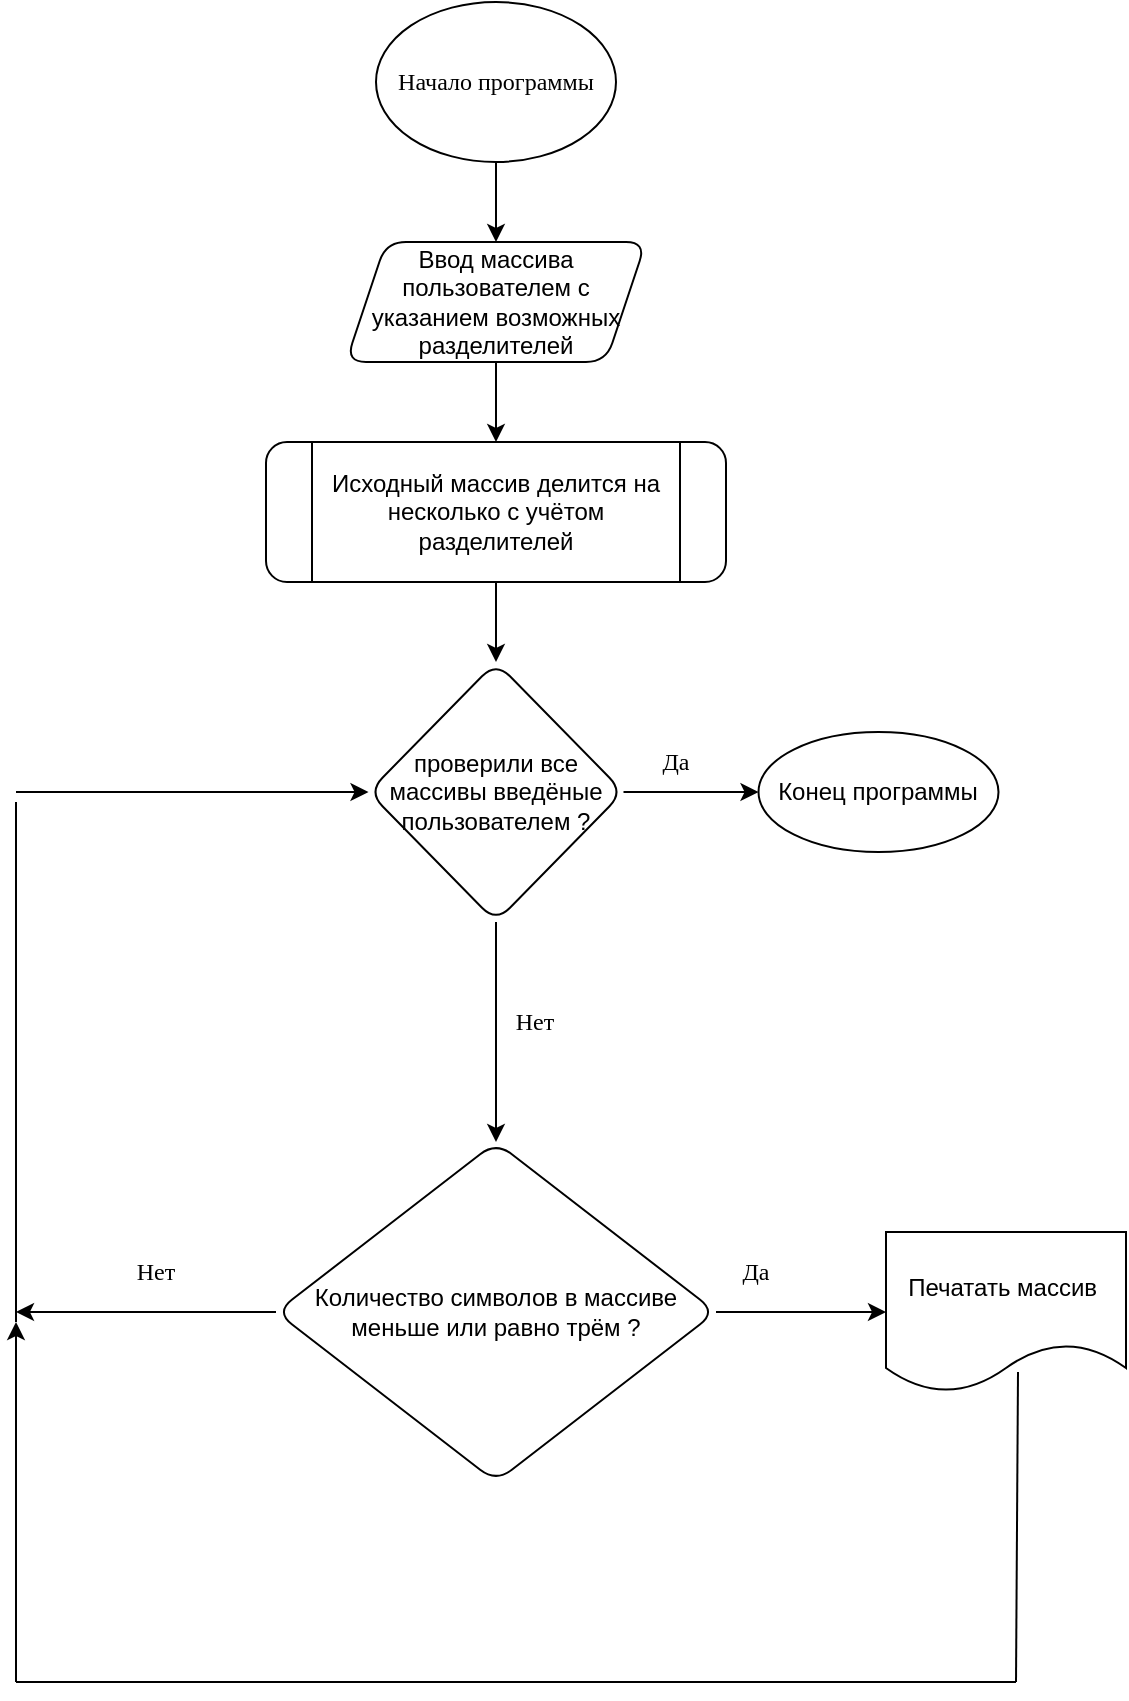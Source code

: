 <mxfile>
    <diagram id="aclesktcybqLJiqGBu_y" name="Страница 1">
        <mxGraphModel dx="1049" dy="345" grid="1" gridSize="10" guides="1" tooltips="1" connect="1" arrows="1" fold="1" page="1" pageScale="1" pageWidth="827" pageHeight="1169" math="0" shadow="0">
            <root>
                <mxCell id="0"/>
                <mxCell id="1" parent="0"/>
                <mxCell id="6" value="" style="edgeStyle=none;html=1;fontFamily=Verdana;fontSize=14;" edge="1" parent="1" source="3" target="5">
                    <mxGeometry relative="1" as="geometry"/>
                </mxCell>
                <mxCell id="3" value="Ввод массива пользователем с указанием возможных разделителей" style="shape=parallelogram;perimeter=parallelogramPerimeter;whiteSpace=wrap;html=1;fixedSize=1;rounded=1;" vertex="1" parent="1">
                    <mxGeometry x="245" y="120" width="150" height="60" as="geometry"/>
                </mxCell>
                <mxCell id="9" value="" style="edgeStyle=none;html=1;fontFamily=Verdana;fontSize=14;" edge="1" parent="1" source="5" target="8">
                    <mxGeometry relative="1" as="geometry"/>
                </mxCell>
                <mxCell id="5" value="Исходный массив делится на несколько с учётом разделителей" style="shape=process;whiteSpace=wrap;html=1;backgroundOutline=1;rounded=1;" vertex="1" parent="1">
                    <mxGeometry x="205" y="220" width="230" height="70" as="geometry"/>
                </mxCell>
                <mxCell id="15" value="" style="edgeStyle=none;html=1;fontFamily=Verdana;fontSize=12;" edge="1" parent="1" source="8" target="14">
                    <mxGeometry relative="1" as="geometry"/>
                </mxCell>
                <mxCell id="18" value="" style="edgeStyle=none;html=1;fontFamily=Verdana;fontSize=12;" edge="1" parent="1" source="8" target="17">
                    <mxGeometry relative="1" as="geometry"/>
                </mxCell>
                <mxCell id="8" value="проверили все массивы введёные пользователем ?" style="rhombus;whiteSpace=wrap;html=1;rounded=1;" vertex="1" parent="1">
                    <mxGeometry x="256.25" y="330" width="127.5" height="130" as="geometry"/>
                </mxCell>
                <mxCell id="13" value="" style="edgeStyle=none;html=1;fontFamily=Verdana;fontSize=14;" edge="1" parent="1" source="12" target="3">
                    <mxGeometry relative="1" as="geometry"/>
                </mxCell>
                <mxCell id="12" value="&lt;font style=&quot;font-size: 12px&quot;&gt;Начало программы&lt;/font&gt;" style="ellipse;whiteSpace=wrap;html=1;fontFamily=Verdana;fontSize=14;" vertex="1" parent="1">
                    <mxGeometry x="260" width="120" height="80" as="geometry"/>
                </mxCell>
                <mxCell id="14" value="Конец программы" style="ellipse;whiteSpace=wrap;html=1;rounded=1;" vertex="1" parent="1">
                    <mxGeometry x="451.25" y="365" width="120" height="60" as="geometry"/>
                </mxCell>
                <mxCell id="16" value="Да" style="text;html=1;strokeColor=none;fillColor=none;align=center;verticalAlign=middle;whiteSpace=wrap;rounded=0;fontFamily=Verdana;fontSize=12;" vertex="1" parent="1">
                    <mxGeometry x="380" y="365" width="60" height="30" as="geometry"/>
                </mxCell>
                <mxCell id="29" value="" style="edgeStyle=none;html=1;fontFamily=Verdana;fontSize=12;targetPerimeterSpacing=0;" edge="1" parent="1" source="17" target="28">
                    <mxGeometry relative="1" as="geometry"/>
                </mxCell>
                <mxCell id="17" value="&lt;div&gt;&lt;span&gt;Количество символов в массиве меньше или равно трём ?&lt;/span&gt;&lt;/div&gt;" style="rhombus;whiteSpace=wrap;html=1;rounded=1;align=center;" vertex="1" parent="1">
                    <mxGeometry x="210" y="570" width="220" height="170" as="geometry"/>
                </mxCell>
                <mxCell id="19" value="Нет" style="text;html=1;strokeColor=none;fillColor=none;align=center;verticalAlign=middle;whiteSpace=wrap;rounded=0;fontFamily=Verdana;fontSize=12;" vertex="1" parent="1">
                    <mxGeometry x="297.5" y="490" width="82.5" height="40" as="geometry"/>
                </mxCell>
                <mxCell id="23" value="" style="endArrow=none;html=1;fontFamily=Verdana;fontSize=12;" edge="1" parent="1">
                    <mxGeometry width="50" height="50" relative="1" as="geometry">
                        <mxPoint x="80" y="660" as="sourcePoint"/>
                        <mxPoint x="80" y="400" as="targetPoint"/>
                    </mxGeometry>
                </mxCell>
                <mxCell id="25" value="" style="endArrow=classic;html=1;fontFamily=Verdana;fontSize=12;entryX=0;entryY=0.5;entryDx=0;entryDy=0;" edge="1" parent="1" target="8">
                    <mxGeometry width="50" height="50" relative="1" as="geometry">
                        <mxPoint x="80" y="395" as="sourcePoint"/>
                        <mxPoint x="440" y="430" as="targetPoint"/>
                    </mxGeometry>
                </mxCell>
                <mxCell id="26" value="Нет" style="text;html=1;strokeColor=none;fillColor=none;align=center;verticalAlign=middle;whiteSpace=wrap;rounded=0;fontFamily=Verdana;fontSize=12;" vertex="1" parent="1">
                    <mxGeometry x="120" y="620" width="60" height="30" as="geometry"/>
                </mxCell>
                <mxCell id="27" value="" style="endArrow=classic;html=1;fontFamily=Verdana;fontSize=12;targetPerimeterSpacing=0;exitX=0;exitY=0.5;exitDx=0;exitDy=0;" edge="1" parent="1" source="17">
                    <mxGeometry width="50" height="50" relative="1" as="geometry">
                        <mxPoint x="390" y="580" as="sourcePoint"/>
                        <mxPoint x="80" y="655" as="targetPoint"/>
                    </mxGeometry>
                </mxCell>
                <mxCell id="28" value="Печатать массив&amp;nbsp;" style="shape=document;whiteSpace=wrap;html=1;boundedLbl=1;rounded=1;" vertex="1" parent="1">
                    <mxGeometry x="515" y="615" width="120" height="80" as="geometry"/>
                </mxCell>
                <mxCell id="30" value="" style="endArrow=none;html=1;fontFamily=Verdana;fontSize=12;targetPerimeterSpacing=0;entryX=0.55;entryY=0.875;entryDx=0;entryDy=0;entryPerimeter=0;" edge="1" parent="1" target="28">
                    <mxGeometry width="50" height="50" relative="1" as="geometry">
                        <mxPoint x="580" y="840" as="sourcePoint"/>
                        <mxPoint x="580" y="700" as="targetPoint"/>
                    </mxGeometry>
                </mxCell>
                <mxCell id="31" value="" style="endArrow=none;html=1;fontFamily=Verdana;fontSize=12;targetPerimeterSpacing=0;" edge="1" parent="1">
                    <mxGeometry width="50" height="50" relative="1" as="geometry">
                        <mxPoint x="80" y="840" as="sourcePoint"/>
                        <mxPoint x="580" y="840" as="targetPoint"/>
                    </mxGeometry>
                </mxCell>
                <mxCell id="32" value="" style="endArrow=classic;html=1;fontFamily=Verdana;fontSize=12;targetPerimeterSpacing=0;" edge="1" parent="1">
                    <mxGeometry width="50" height="50" relative="1" as="geometry">
                        <mxPoint x="80" y="840" as="sourcePoint"/>
                        <mxPoint x="80" y="660" as="targetPoint"/>
                    </mxGeometry>
                </mxCell>
                <mxCell id="33" value="Да" style="text;html=1;strokeColor=none;fillColor=none;align=center;verticalAlign=middle;whiteSpace=wrap;rounded=0;fontFamily=Verdana;fontSize=12;" vertex="1" parent="1">
                    <mxGeometry x="420" y="620" width="60" height="30" as="geometry"/>
                </mxCell>
            </root>
        </mxGraphModel>
    </diagram>
</mxfile>